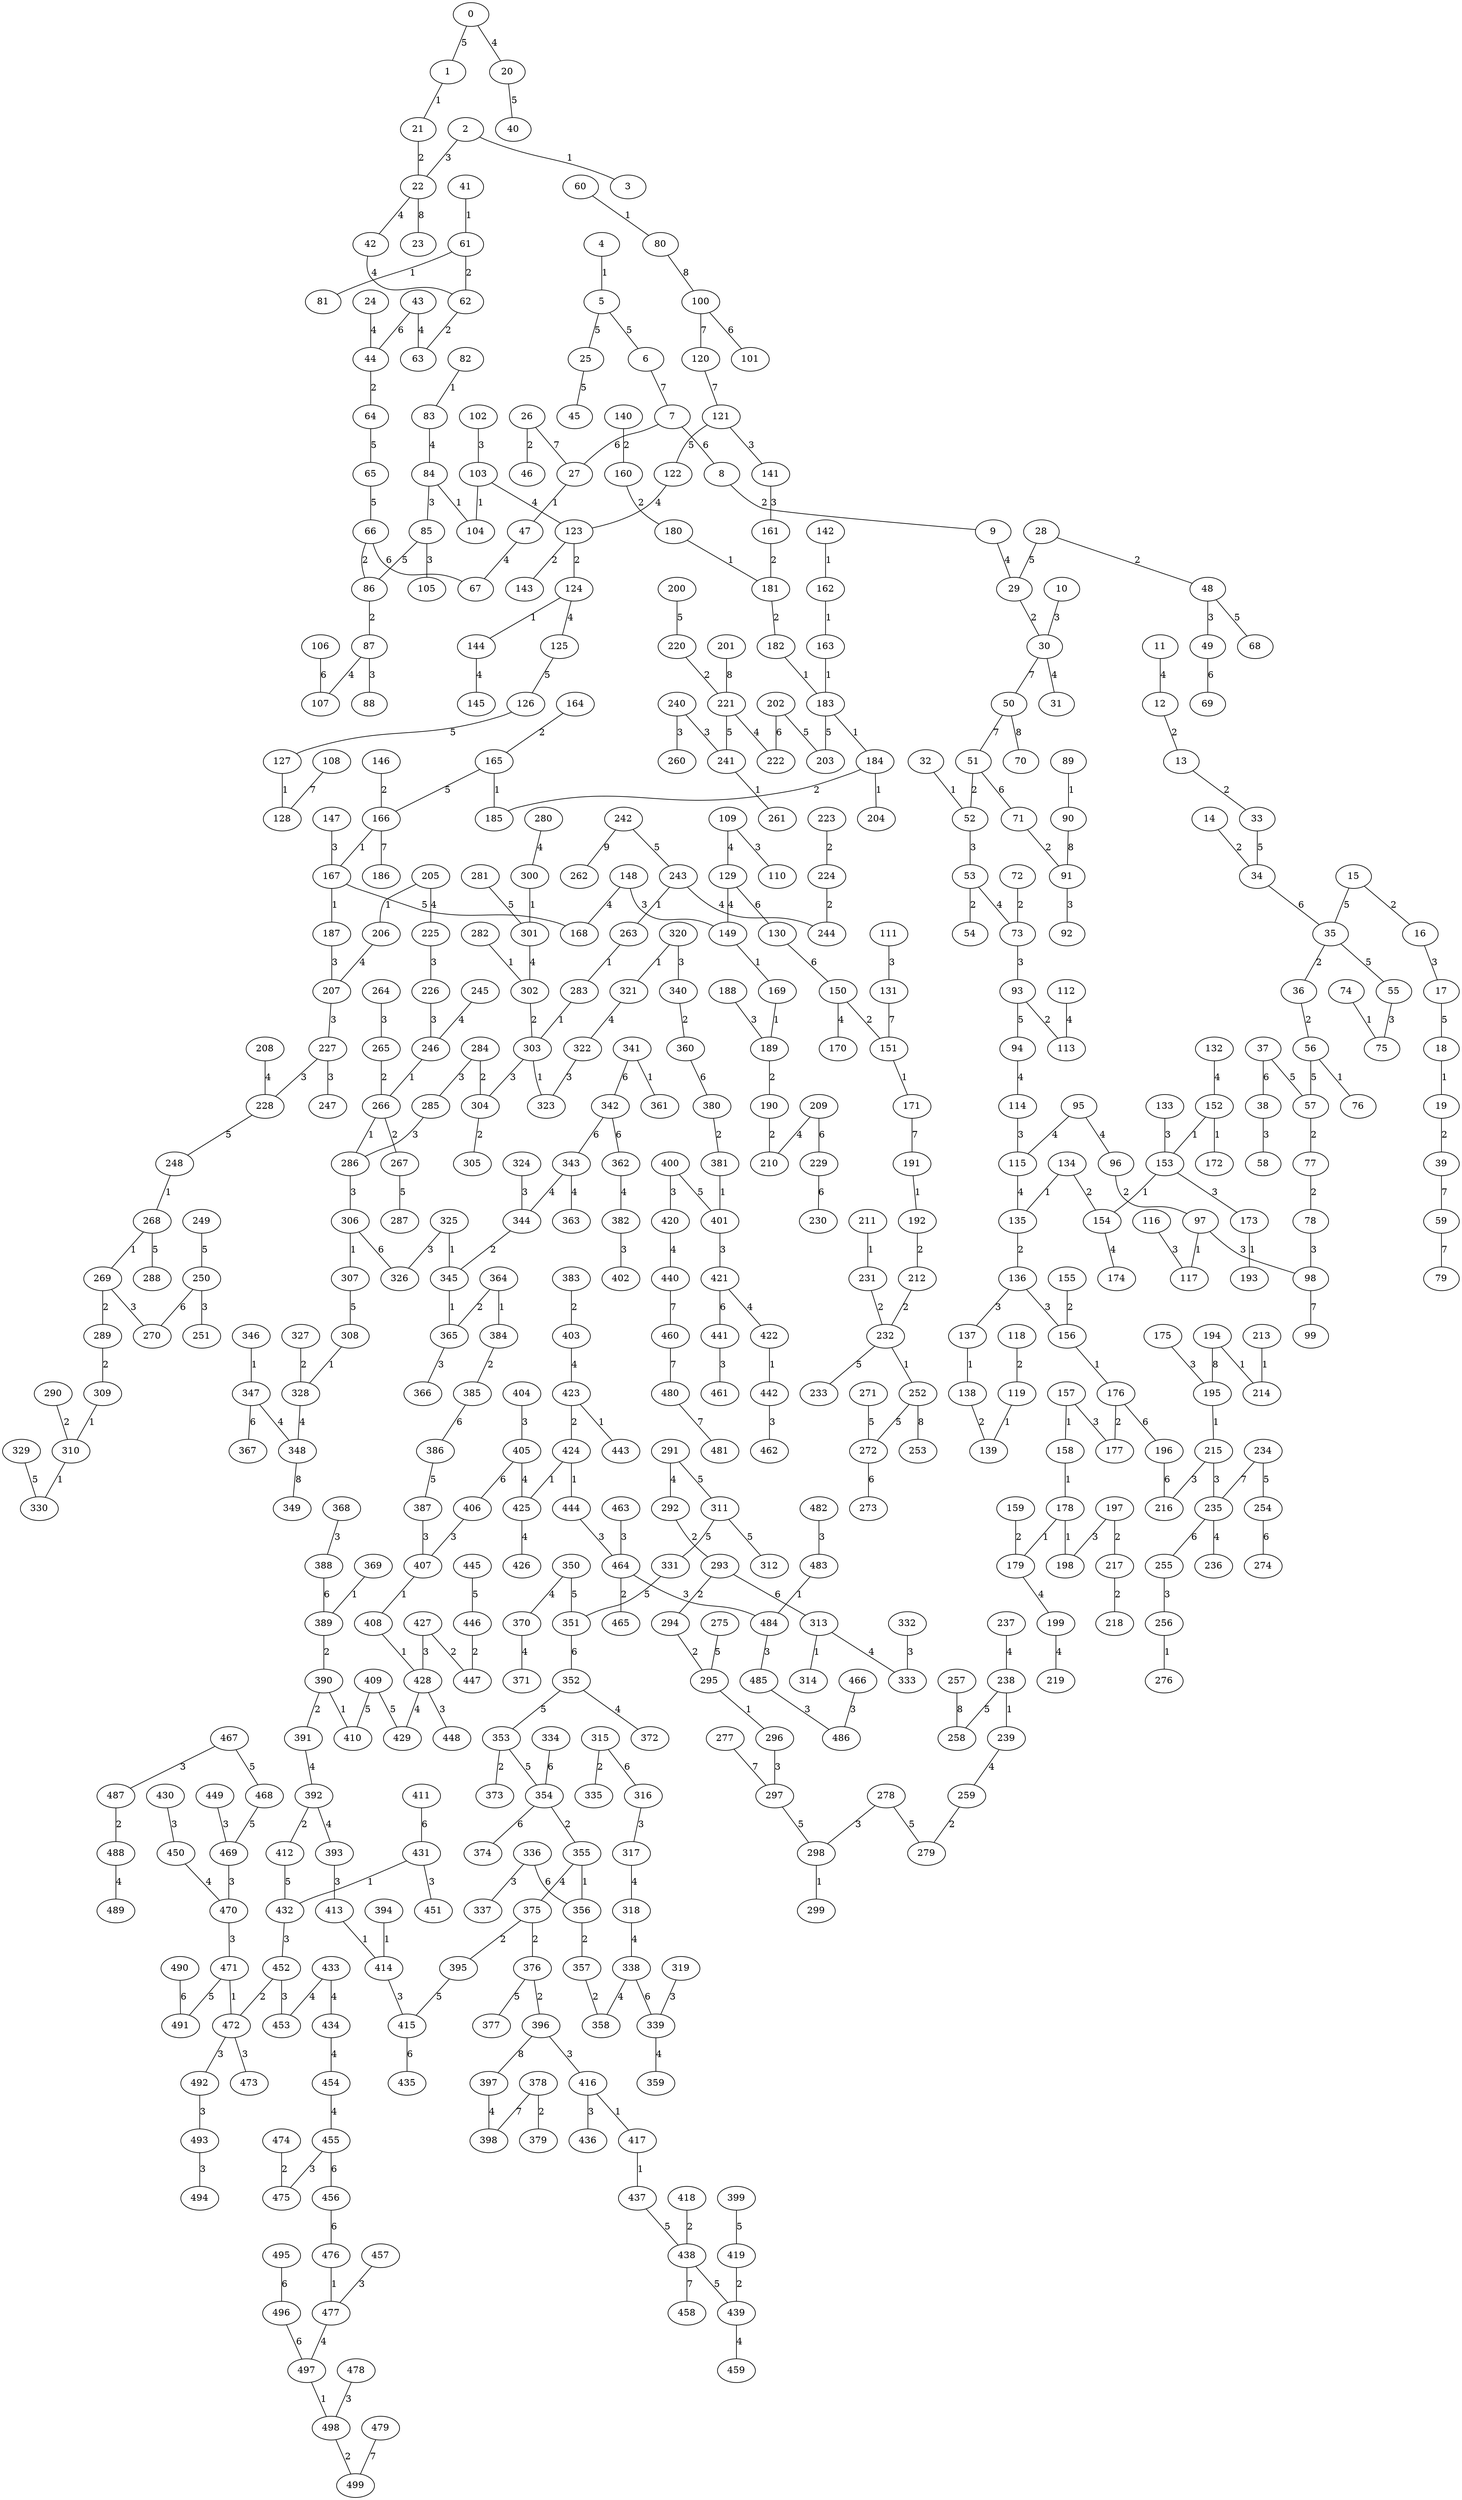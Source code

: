 graph {
	1 [label=1]
	21 [label=21]
	2 [label=2]
	3 [label=3]
	4 [label=4]
	5 [label=5]
	18 [label=18]
	19 [label=19]
	27 [label=27]
	47 [label=47]
	32 [label=32]
	52 [label=52]
	41 [label=41]
	61 [label=61]
	56 [label=56]
	76 [label=76]
	60 [label=60]
	80 [label=80]
	81 [label=81]
	74 [label=74]
	75 [label=75]
	82 [label=82]
	83 [label=83]
	84 [label=84]
	104 [label=104]
	89 [label=89]
	90 [label=90]
	97 [label=97]
	117 [label=117]
	103 [label=103]
	119 [label=119]
	139 [label=139]
	124 [label=124]
	144 [label=144]
	127 [label=127]
	128 [label=128]
	134 [label=134]
	135 [label=135]
	137 [label=137]
	138 [label=138]
	142 [label=142]
	162 [label=162]
	149 [label=149]
	169 [label=169]
	151 [label=151]
	171 [label=171]
	152 [label=152]
	172 [label=172]
	153 [label=153]
	154 [label=154]
	156 [label=156]
	176 [label=176]
	157 [label=157]
	158 [label=158]
	178 [label=178]
	163 [label=163]
	183 [label=183]
	165 [label=165]
	185 [label=185]
	166 [label=166]
	167 [label=167]
	187 [label=187]
	189 [label=189]
	173 [label=173]
	193 [label=193]
	198 [label=198]
	179 [label=179]
	180 [label=180]
	181 [label=181]
	182 [label=182]
	184 [label=184]
	204 [label=204]
	191 [label=191]
	192 [label=192]
	194 [label=194]
	214 [label=214]
	195 [label=195]
	215 [label=215]
	205 [label=205]
	206 [label=206]
	211 [label=211]
	231 [label=231]
	213 [label=213]
	232 [label=232]
	252 [label=252]
	238 [label=238]
	239 [label=239]
	241 [label=241]
	261 [label=261]
	243 [label=243]
	263 [label=263]
	246 [label=246]
	266 [label=266]
	248 [label=248]
	268 [label=268]
	256 [label=256]
	276 [label=276]
	283 [label=283]
	286 [label=286]
	269 [label=269]
	282 [label=282]
	302 [label=302]
	303 [label=303]
	295 [label=295]
	296 [label=296]
	298 [label=298]
	299 [label=299]
	300 [label=300]
	301 [label=301]
	323 [label=323]
	306 [label=306]
	307 [label=307]
	308 [label=308]
	328 [label=328]
	309 [label=309]
	310 [label=310]
	330 [label=330]
	313 [label=313]
	314 [label=314]
	320 [label=320]
	321 [label=321]
	325 [label=325]
	345 [label=345]
	341 [label=341]
	361 [label=361]
	365 [label=365]
	346 [label=346]
	347 [label=347]
	355 [label=355]
	356 [label=356]
	364 [label=364]
	384 [label=384]
	369 [label=369]
	389 [label=389]
	381 [label=381]
	401 [label=401]
	390 [label=390]
	410 [label=410]
	394 [label=394]
	414 [label=414]
	407 [label=407]
	408 [label=408]
	428 [label=428]
	413 [label=413]
	416 [label=416]
	417 [label=417]
	437 [label=437]
	422 [label=422]
	442 [label=442]
	423 [label=423]
	443 [label=443]
	424 [label=424]
	444 [label=444]
	425 [label=425]
	431 [label=431]
	432 [label=432]
	471 [label=471]
	472 [label=472]
	476 [label=476]
	477 [label=477]
	483 [label=483]
	484 [label=484]
	497 [label=497]
	498 [label=498]
	8 [label=8]
	9 [label=9]
	12 [label=12]
	13 [label=13]
	33 [label=33]
	14 [label=14]
	34 [label=34]
	15 [label=15]
	16 [label=16]
	39 [label=39]
	22 [label=22]
	26 [label=26]
	46 [label=46]
	28 [label=28]
	48 [label=48]
	29 [label=29]
	30 [label=30]
	35 [label=35]
	36 [label=36]
	44 [label=44]
	64 [label=64]
	51 [label=51]
	53 [label=53]
	54 [label=54]
	57 [label=57]
	77 [label=77]
	62 [label=62]
	63 [label=63]
	66 [label=66]
	86 [label=86]
	71 [label=71]
	91 [label=91]
	72 [label=72]
	73 [label=73]
	78 [label=78]
	87 [label=87]
	93 [label=93]
	113 [label=113]
	96 [label=96]
	118 [label=118]
	123 [label=123]
	143 [label=143]
	136 [label=136]
	140 [label=140]
	160 [label=160]
	146 [label=146]
	150 [label=150]
	155 [label=155]
	159 [label=159]
	161 [label=161]
	164 [label=164]
	177 [label=177]
	190 [label=190]
	210 [label=210]
	212 [label=212]
	197 [label=197]
	217 [label=217]
	218 [label=218]
	220 [label=220]
	221 [label=221]
	223 [label=223]
	224 [label=224]
	244 [label=244]
	259 [label=259]
	279 [label=279]
	265 [label=265]
	267 [label=267]
	289 [label=289]
	284 [label=284]
	304 [label=304]
	290 [label=290]
	292 [label=292]
	293 [label=293]
	294 [label=294]
	305 [label=305]
	315 [label=315]
	335 [label=335]
	327 [label=327]
	340 [label=340]
	360 [label=360]
	344 [label=344]
	353 [label=353]
	373 [label=373]
	354 [label=354]
	357 [label=357]
	358 [label=358]
	375 [label=375]
	395 [label=395]
	376 [label=376]
	396 [label=396]
	378 [label=378]
	379 [label=379]
	380 [label=380]
	383 [label=383]
	403 [label=403]
	385 [label=385]
	391 [label=391]
	392 [label=392]
	412 [label=412]
	418 [label=418]
	438 [label=438]
	419 [label=419]
	439 [label=439]
	427 [label=427]
	447 [label=447]
	446 [label=446]
	452 [label=452]
	464 [label=464]
	465 [label=465]
	474 [label=474]
	475 [label=475]
	487 [label=487]
	488 [label=488]
	499 [label=499]
	10 [label=10]
	17 [label=17]
	38 [label=38]
	58 [label=58]
	49 [label=49]
	55 [label=55]
	98 [label=98]
	85 [label=85]
	105 [label=105]
	88 [label=88]
	92 [label=92]
	102 [label=102]
	109 [label=109]
	110 [label=110]
	111 [label=111]
	131 [label=131]
	114 [label=114]
	115 [label=115]
	116 [label=116]
	121 [label=121]
	141 [label=141]
	133 [label=133]
	147 [label=147]
	148 [label=148]
	175 [label=175]
	207 [label=207]
	188 [label=188]
	227 [label=227]
	235 [label=235]
	216 [label=216]
	225 [label=225]
	226 [label=226]
	247 [label=247]
	228 [label=228]
	240 [label=240]
	260 [label=260]
	250 [label=250]
	251 [label=251]
	255 [label=255]
	264 [label=264]
	270 [label=270]
	278 [label=278]
	285 [label=285]
	297 [label=297]
	316 [label=316]
	317 [label=317]
	319 [label=319]
	339 [label=339]
	322 [label=322]
	324 [label=324]
	326 [label=326]
	332 [label=332]
	333 [label=333]
	336 [label=336]
	337 [label=337]
	366 [label=366]
	368 [label=368]
	388 [label=388]
	382 [label=382]
	402 [label=402]
	387 [label=387]
	393 [label=393]
	400 [label=400]
	420 [label=420]
	421 [label=421]
	404 [label=404]
	405 [label=405]
	406 [label=406]
	415 [label=415]
	436 [label=436]
	448 [label=448]
	430 [label=430]
	450 [label=450]
	451 [label=451]
	441 [label=441]
	461 [label=461]
	462 [label=462]
	449 [label=449]
	469 [label=469]
	453 [label=453]
	455 [label=455]
	457 [label=457]
	463 [label=463]
	466 [label=466]
	486 [label=486]
	467 [label=467]
	470 [label=470]
	492 [label=492]
	473 [label=473]
	478 [label=478]
	482 [label=482]
	485 [label=485]
	493 [label=493]
	494 [label=494]
	0 [label=0]
	20 [label=20]
	11 [label=11]
	42 [label=42]
	24 [label=24]
	31 [label=31]
	43 [label=43]
	67 [label=67]
	107 [label=107]
	94 [label=94]
	95 [label=95]
	129 [label=129]
	112 [label=112]
	122 [label=122]
	125 [label=125]
	132 [label=132]
	145 [label=145]
	168 [label=168]
	170 [label=170]
	174 [label=174]
	199 [label=199]
	219 [label=219]
	208 [label=208]
	209 [label=209]
	222 [label=222]
	236 [label=236]
	237 [label=237]
	245 [label=245]
	280 [label=280]
	291 [label=291]
	318 [label=318]
	338 [label=338]
	348 [label=348]
	359 [label=359]
	343 [label=343]
	363 [label=363]
	350 [label=350]
	370 [label=370]
	352 [label=352]
	372 [label=372]
	362 [label=362]
	371 [label=371]
	397 [label=397]
	398 [label=398]
	440 [label=440]
	426 [label=426]
	429 [label=429]
	433 [label=433]
	434 [label=434]
	454 [label=454]
	459 [label=459]
	489 [label=489]
	25 [label=25]
	6 [label=6]
	40 [label=40]
	45 [label=45]
	37 [label=37]
	68 [label=68]
	65 [label=65]
	126 [label=126]
	203 [label=203]
	200 [label=200]
	202 [label=202]
	233 [label=233]
	234 [label=234]
	254 [label=254]
	258 [label=258]
	242 [label=242]
	249 [label=249]
	272 [label=272]
	287 [label=287]
	288 [label=288]
	271 [label=271]
	275 [label=275]
	281 [label=281]
	311 [label=311]
	331 [label=331]
	312 [label=312]
	329 [label=329]
	351 [label=351]
	377 [label=377]
	386 [label=386]
	399 [label=399]
	409 [label=409]
	445 [label=445]
	468 [label=468]
	491 [label=491]
	7 [label=7]
	69 [label=69]
	100 [label=100]
	101 [label=101]
	106 [label=106]
	130 [label=130]
	196 [label=196]
	229 [label=229]
	230 [label=230]
	274 [label=274]
	273 [label=273]
	334 [label=334]
	342 [label=342]
	367 [label=367]
	374 [label=374]
	411 [label=411]
	435 [label=435]
	456 [label=456]
	490 [label=490]
	495 [label=495]
	496 [label=496]
	50 [label=50]
	59 [label=59]
	79 [label=79]
	99 [label=99]
	120 [label=120]
	108 [label=108]
	186 [label=186]
	277 [label=277]
	458 [label=458]
	460 [label=460]
	480 [label=480]
	479 [label=479]
	481 [label=481]
	23 [label=23]
	70 [label=70]
	201 [label=201]
	253 [label=253]
	257 [label=257]
	349 [label=349]
	262 [label=262]
	1 -- 21 [label=1]
	2 -- 3 [label=1]
	4 -- 5 [label=1]
	18 -- 19 [label=1]
	27 -- 47 [label=1]
	32 -- 52 [label=1]
	41 -- 61 [label=1]
	56 -- 76 [label=1]
	60 -- 80 [label=1]
	61 -- 81 [label=1]
	74 -- 75 [label=1]
	82 -- 83 [label=1]
	84 -- 104 [label=1]
	89 -- 90 [label=1]
	97 -- 117 [label=1]
	103 -- 104 [label=1]
	119 -- 139 [label=1]
	124 -- 144 [label=1]
	127 -- 128 [label=1]
	134 -- 135 [label=1]
	137 -- 138 [label=1]
	142 -- 162 [label=1]
	149 -- 169 [label=1]
	151 -- 171 [label=1]
	152 -- 172 [label=1]
	152 -- 153 [label=1]
	153 -- 154 [label=1]
	156 -- 176 [label=1]
	157 -- 158 [label=1]
	158 -- 178 [label=1]
	162 -- 163 [label=1]
	163 -- 183 [label=1]
	165 -- 185 [label=1]
	166 -- 167 [label=1]
	167 -- 187 [label=1]
	169 -- 189 [label=1]
	173 -- 193 [label=1]
	178 -- 198 [label=1]
	178 -- 179 [label=1]
	180 -- 181 [label=1]
	182 -- 183 [label=1]
	183 -- 184 [label=1]
	184 -- 204 [label=1]
	191 -- 192 [label=1]
	194 -- 214 [label=1]
	195 -- 215 [label=1]
	205 -- 206 [label=1]
	211 -- 231 [label=1]
	213 -- 214 [label=1]
	232 -- 252 [label=1]
	238 -- 239 [label=1]
	241 -- 261 [label=1]
	243 -- 263 [label=1]
	246 -- 266 [label=1]
	248 -- 268 [label=1]
	256 -- 276 [label=1]
	263 -- 283 [label=1]
	266 -- 286 [label=1]
	268 -- 269 [label=1]
	282 -- 302 [label=1]
	283 -- 303 [label=1]
	295 -- 296 [label=1]
	298 -- 299 [label=1]
	300 -- 301 [label=1]
	303 -- 323 [label=1]
	306 -- 307 [label=1]
	308 -- 328 [label=1]
	309 -- 310 [label=1]
	310 -- 330 [label=1]
	313 -- 314 [label=1]
	320 -- 321 [label=1]
	325 -- 345 [label=1]
	341 -- 361 [label=1]
	345 -- 365 [label=1]
	346 -- 347 [label=1]
	355 -- 356 [label=1]
	364 -- 384 [label=1]
	369 -- 389 [label=1]
	381 -- 401 [label=1]
	390 -- 410 [label=1]
	394 -- 414 [label=1]
	407 -- 408 [label=1]
	408 -- 428 [label=1]
	413 -- 414 [label=1]
	416 -- 417 [label=1]
	417 -- 437 [label=1]
	422 -- 442 [label=1]
	423 -- 443 [label=1]
	424 -- 444 [label=1]
	424 -- 425 [label=1]
	431 -- 432 [label=1]
	471 -- 472 [label=1]
	476 -- 477 [label=1]
	483 -- 484 [label=1]
	497 -- 498 [label=1]
	8 -- 9 [label=2]
	12 -- 13 [label=2]
	13 -- 33 [label=2]
	14 -- 34 [label=2]
	15 -- 16 [label=2]
	19 -- 39 [label=2]
	21 -- 22 [label=2]
	26 -- 46 [label=2]
	28 -- 48 [label=2]
	29 -- 30 [label=2]
	35 -- 36 [label=2]
	36 -- 56 [label=2]
	44 -- 64 [label=2]
	51 -- 52 [label=2]
	53 -- 54 [label=2]
	57 -- 77 [label=2]
	61 -- 62 [label=2]
	62 -- 63 [label=2]
	66 -- 86 [label=2]
	71 -- 91 [label=2]
	72 -- 73 [label=2]
	77 -- 78 [label=2]
	86 -- 87 [label=2]
	93 -- 113 [label=2]
	96 -- 97 [label=2]
	118 -- 119 [label=2]
	123 -- 143 [label=2]
	123 -- 124 [label=2]
	134 -- 154 [label=2]
	135 -- 136 [label=2]
	138 -- 139 [label=2]
	140 -- 160 [label=2]
	146 -- 166 [label=2]
	150 -- 151 [label=2]
	155 -- 156 [label=2]
	159 -- 179 [label=2]
	160 -- 180 [label=2]
	161 -- 181 [label=2]
	164 -- 165 [label=2]
	176 -- 177 [label=2]
	181 -- 182 [label=2]
	184 -- 185 [label=2]
	189 -- 190 [label=2]
	190 -- 210 [label=2]
	192 -- 212 [label=2]
	197 -- 217 [label=2]
	212 -- 232 [label=2]
	217 -- 218 [label=2]
	220 -- 221 [label=2]
	223 -- 224 [label=2]
	224 -- 244 [label=2]
	231 -- 232 [label=2]
	259 -- 279 [label=2]
	265 -- 266 [label=2]
	266 -- 267 [label=2]
	269 -- 289 [label=2]
	284 -- 304 [label=2]
	289 -- 309 [label=2]
	290 -- 310 [label=2]
	292 -- 293 [label=2]
	293 -- 294 [label=2]
	294 -- 295 [label=2]
	302 -- 303 [label=2]
	304 -- 305 [label=2]
	315 -- 335 [label=2]
	327 -- 328 [label=2]
	340 -- 360 [label=2]
	344 -- 345 [label=2]
	353 -- 373 [label=2]
	354 -- 355 [label=2]
	356 -- 357 [label=2]
	357 -- 358 [label=2]
	364 -- 365 [label=2]
	375 -- 395 [label=2]
	375 -- 376 [label=2]
	376 -- 396 [label=2]
	378 -- 379 [label=2]
	380 -- 381 [label=2]
	383 -- 403 [label=2]
	384 -- 385 [label=2]
	389 -- 390 [label=2]
	390 -- 391 [label=2]
	392 -- 412 [label=2]
	418 -- 438 [label=2]
	419 -- 439 [label=2]
	423 -- 424 [label=2]
	427 -- 447 [label=2]
	446 -- 447 [label=2]
	452 -- 472 [label=2]
	464 -- 465 [label=2]
	474 -- 475 [label=2]
	487 -- 488 [label=2]
	498 -- 499 [label=2]
	2 -- 22 [label=3]
	10 -- 30 [label=3]
	16 -- 17 [label=3]
	38 -- 58 [label=3]
	48 -- 49 [label=3]
	52 -- 53 [label=3]
	55 -- 75 [label=3]
	73 -- 93 [label=3]
	78 -- 98 [label=3]
	84 -- 85 [label=3]
	85 -- 105 [label=3]
	87 -- 88 [label=3]
	91 -- 92 [label=3]
	97 -- 98 [label=3]
	102 -- 103 [label=3]
	109 -- 110 [label=3]
	111 -- 131 [label=3]
	114 -- 115 [label=3]
	116 -- 117 [label=3]
	121 -- 141 [label=3]
	133 -- 153 [label=3]
	136 -- 156 [label=3]
	136 -- 137 [label=3]
	141 -- 161 [label=3]
	147 -- 167 [label=3]
	148 -- 149 [label=3]
	153 -- 173 [label=3]
	157 -- 177 [label=3]
	175 -- 195 [label=3]
	187 -- 207 [label=3]
	188 -- 189 [label=3]
	197 -- 198 [label=3]
	207 -- 227 [label=3]
	215 -- 235 [label=3]
	215 -- 216 [label=3]
	225 -- 226 [label=3]
	226 -- 246 [label=3]
	227 -- 247 [label=3]
	227 -- 228 [label=3]
	240 -- 260 [label=3]
	240 -- 241 [label=3]
	250 -- 251 [label=3]
	255 -- 256 [label=3]
	264 -- 265 [label=3]
	269 -- 270 [label=3]
	278 -- 298 [label=3]
	284 -- 285 [label=3]
	285 -- 286 [label=3]
	286 -- 306 [label=3]
	296 -- 297 [label=3]
	303 -- 304 [label=3]
	316 -- 317 [label=3]
	319 -- 339 [label=3]
	320 -- 340 [label=3]
	322 -- 323 [label=3]
	324 -- 344 [label=3]
	325 -- 326 [label=3]
	332 -- 333 [label=3]
	336 -- 337 [label=3]
	365 -- 366 [label=3]
	368 -- 388 [label=3]
	382 -- 402 [label=3]
	387 -- 407 [label=3]
	393 -- 413 [label=3]
	396 -- 416 [label=3]
	400 -- 420 [label=3]
	401 -- 421 [label=3]
	404 -- 405 [label=3]
	406 -- 407 [label=3]
	414 -- 415 [label=3]
	416 -- 436 [label=3]
	427 -- 428 [label=3]
	428 -- 448 [label=3]
	430 -- 450 [label=3]
	431 -- 451 [label=3]
	432 -- 452 [label=3]
	441 -- 461 [label=3]
	442 -- 462 [label=3]
	444 -- 464 [label=3]
	449 -- 469 [label=3]
	452 -- 453 [label=3]
	455 -- 475 [label=3]
	457 -- 477 [label=3]
	463 -- 464 [label=3]
	464 -- 484 [label=3]
	466 -- 486 [label=3]
	467 -- 487 [label=3]
	469 -- 470 [label=3]
	470 -- 471 [label=3]
	472 -- 492 [label=3]
	472 -- 473 [label=3]
	478 -- 498 [label=3]
	482 -- 483 [label=3]
	484 -- 485 [label=3]
	485 -- 486 [label=3]
	492 -- 493 [label=3]
	493 -- 494 [label=3]
	0 -- 20 [label=4]
	9 -- 29 [label=4]
	11 -- 12 [label=4]
	22 -- 42 [label=4]
	24 -- 44 [label=4]
	30 -- 31 [label=4]
	42 -- 62 [label=4]
	43 -- 63 [label=4]
	47 -- 67 [label=4]
	53 -- 73 [label=4]
	83 -- 84 [label=4]
	87 -- 107 [label=4]
	94 -- 114 [label=4]
	95 -- 115 [label=4]
	95 -- 96 [label=4]
	103 -- 123 [label=4]
	109 -- 129 [label=4]
	112 -- 113 [label=4]
	115 -- 135 [label=4]
	122 -- 123 [label=4]
	124 -- 125 [label=4]
	129 -- 149 [label=4]
	132 -- 152 [label=4]
	144 -- 145 [label=4]
	148 -- 168 [label=4]
	150 -- 170 [label=4]
	154 -- 174 [label=4]
	179 -- 199 [label=4]
	199 -- 219 [label=4]
	205 -- 225 [label=4]
	206 -- 207 [label=4]
	208 -- 228 [label=4]
	209 -- 210 [label=4]
	221 -- 222 [label=4]
	235 -- 236 [label=4]
	237 -- 238 [label=4]
	239 -- 259 [label=4]
	243 -- 244 [label=4]
	245 -- 246 [label=4]
	280 -- 300 [label=4]
	291 -- 292 [label=4]
	301 -- 302 [label=4]
	313 -- 333 [label=4]
	317 -- 318 [label=4]
	318 -- 338 [label=4]
	321 -- 322 [label=4]
	328 -- 348 [label=4]
	338 -- 358 [label=4]
	339 -- 359 [label=4]
	343 -- 363 [label=4]
	343 -- 344 [label=4]
	347 -- 348 [label=4]
	350 -- 370 [label=4]
	352 -- 372 [label=4]
	355 -- 375 [label=4]
	362 -- 382 [label=4]
	370 -- 371 [label=4]
	391 -- 392 [label=4]
	392 -- 393 [label=4]
	397 -- 398 [label=4]
	403 -- 423 [label=4]
	405 -- 425 [label=4]
	420 -- 440 [label=4]
	421 -- 422 [label=4]
	425 -- 426 [label=4]
	428 -- 429 [label=4]
	433 -- 453 [label=4]
	433 -- 434 [label=4]
	434 -- 454 [label=4]
	439 -- 459 [label=4]
	450 -- 470 [label=4]
	454 -- 455 [label=4]
	477 -- 497 [label=4]
	488 -- 489 [label=4]
	0 -- 1 [label=5]
	5 -- 25 [label=5]
	5 -- 6 [label=5]
	15 -- 35 [label=5]
	17 -- 18 [label=5]
	20 -- 40 [label=5]
	25 -- 45 [label=5]
	28 -- 29 [label=5]
	33 -- 34 [label=5]
	35 -- 55 [label=5]
	37 -- 57 [label=5]
	48 -- 68 [label=5]
	56 -- 57 [label=5]
	64 -- 65 [label=5]
	65 -- 66 [label=5]
	85 -- 86 [label=5]
	93 -- 94 [label=5]
	121 -- 122 [label=5]
	125 -- 126 [label=5]
	126 -- 127 [label=5]
	165 -- 166 [label=5]
	167 -- 168 [label=5]
	183 -- 203 [label=5]
	200 -- 220 [label=5]
	202 -- 203 [label=5]
	221 -- 241 [label=5]
	228 -- 248 [label=5]
	232 -- 233 [label=5]
	234 -- 254 [label=5]
	238 -- 258 [label=5]
	242 -- 243 [label=5]
	249 -- 250 [label=5]
	252 -- 272 [label=5]
	267 -- 287 [label=5]
	268 -- 288 [label=5]
	271 -- 272 [label=5]
	275 -- 295 [label=5]
	278 -- 279 [label=5]
	281 -- 301 [label=5]
	291 -- 311 [label=5]
	297 -- 298 [label=5]
	307 -- 308 [label=5]
	311 -- 331 [label=5]
	311 -- 312 [label=5]
	329 -- 330 [label=5]
	331 -- 351 [label=5]
	350 -- 351 [label=5]
	352 -- 353 [label=5]
	353 -- 354 [label=5]
	376 -- 377 [label=5]
	386 -- 387 [label=5]
	395 -- 415 [label=5]
	399 -- 419 [label=5]
	400 -- 401 [label=5]
	409 -- 429 [label=5]
	409 -- 410 [label=5]
	412 -- 432 [label=5]
	437 -- 438 [label=5]
	438 -- 439 [label=5]
	445 -- 446 [label=5]
	467 -- 468 [label=5]
	468 -- 469 [label=5]
	471 -- 491 [label=5]
	7 -- 27 [label=6]
	7 -- 8 [label=6]
	34 -- 35 [label=6]
	37 -- 38 [label=6]
	43 -- 44 [label=6]
	49 -- 69 [label=6]
	51 -- 71 [label=6]
	66 -- 67 [label=6]
	100 -- 101 [label=6]
	106 -- 107 [label=6]
	129 -- 130 [label=6]
	130 -- 150 [label=6]
	176 -- 196 [label=6]
	196 -- 216 [label=6]
	202 -- 222 [label=6]
	209 -- 229 [label=6]
	229 -- 230 [label=6]
	235 -- 255 [label=6]
	250 -- 270 [label=6]
	254 -- 274 [label=6]
	272 -- 273 [label=6]
	293 -- 313 [label=6]
	306 -- 326 [label=6]
	315 -- 316 [label=6]
	334 -- 354 [label=6]
	336 -- 356 [label=6]
	338 -- 339 [label=6]
	341 -- 342 [label=6]
	342 -- 362 [label=6]
	342 -- 343 [label=6]
	347 -- 367 [label=6]
	351 -- 352 [label=6]
	354 -- 374 [label=6]
	360 -- 380 [label=6]
	385 -- 386 [label=6]
	388 -- 389 [label=6]
	405 -- 406 [label=6]
	411 -- 431 [label=6]
	415 -- 435 [label=6]
	421 -- 441 [label=6]
	455 -- 456 [label=6]
	456 -- 476 [label=6]
	490 -- 491 [label=6]
	495 -- 496 [label=6]
	496 -- 497 [label=6]
	6 -- 7 [label=7]
	26 -- 27 [label=7]
	30 -- 50 [label=7]
	39 -- 59 [label=7]
	50 -- 51 [label=7]
	59 -- 79 [label=7]
	98 -- 99 [label=7]
	100 -- 120 [label=7]
	108 -- 128 [label=7]
	120 -- 121 [label=7]
	131 -- 151 [label=7]
	166 -- 186 [label=7]
	171 -- 191 [label=7]
	234 -- 235 [label=7]
	277 -- 297 [label=7]
	378 -- 398 [label=7]
	438 -- 458 [label=7]
	440 -- 460 [label=7]
	460 -- 480 [label=7]
	479 -- 499 [label=7]
	480 -- 481 [label=7]
	22 -- 23 [label=8]
	50 -- 70 [label=8]
	80 -- 100 [label=8]
	90 -- 91 [label=8]
	194 -- 195 [label=8]
	201 -- 221 [label=8]
	252 -- 253 [label=8]
	257 -- 258 [label=8]
	348 -- 349 [label=8]
	396 -- 397 [label=8]
	242 -- 262 [label=9]
}
